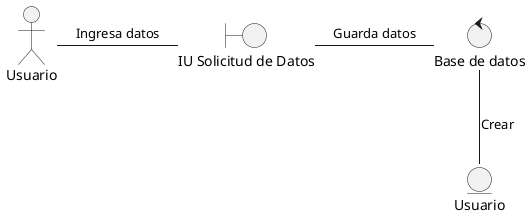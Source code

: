 @startuml analisisClaseDiagramaUC1

actor Usuario as Usuario
boundary "IU Solicitud de Datos" as PantallaDatos
control "Base de datos" as Controlador 
entity Usuario as UsuarioEntidad

Usuario -r- PantallaDatos : Ingresa datos
PantallaDatos -r- Controlador : Guarda datos
Controlador -- UsuarioEntidad : Crear 

@enduml 